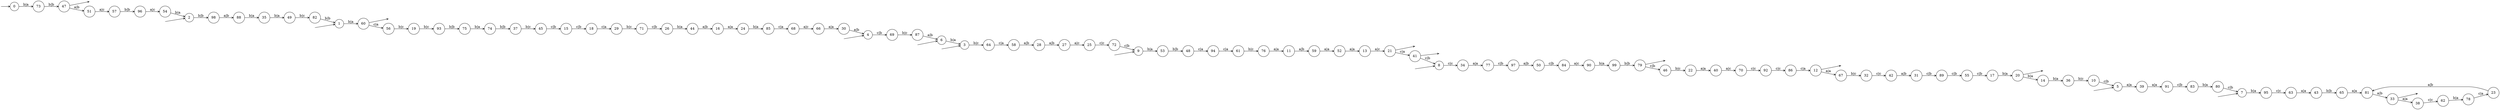 digraph
{
  vcsn_context = "lat<letterset<char_letters(abc)>, letterset<char_letters(abc)>>, b"
  rankdir = LR
  edge [arrowhead = vee, arrowsize = .6]
  {
    node [shape = point, width = 0]
    I0
    I1
    I2
    I3
    I4
    I5
    I6
    I7
    I8
    I9
    F12
    F20
    F21
    F33
    F41
    F47
    F60
    F79
  }
  {
    node [shape = circle, style = rounded, width = 0.5]
    0
    1
    2
    3
    4
    5
    6
    7
    8
    9
    10
    11
    12
    13
    14
    15
    16
    17
    18
    19
    20
    21
    22
    23
    24
    25
    26
    27
    28
    29
    30
    31
    32
    33
    34
    35
    36
    37
    38
    39
    40
    41
    42
    43
    44
    45
    46
    47
    48
    49
    50
    51
    52
    53
    54
    55
    56
    57
    58
    59
    60
    61
    62
    63
    64
    65
    66
    67
    68
    69
    70
    71
    72
    73
    74
    75
    76
    77
    78
    79
    80
    81
    82
    83
    84
    85
    86
    87
    88
    89
    90
    91
    92
    93
    94
    95
    96
    97
    98
    99
  }
  I0 -> 0
  I1 -> 1
  I2 -> 2
  I3 -> 3
  I4 -> 4
  I5 -> 5
  I6 -> 6
  I7 -> 7
  I8 -> 8
  I9 -> 9
  0 -> 73 [label = "b|a"]
  1 -> 60 [label = "b|a"]
  2 -> 98 [label = "b|b"]
  3 -> 64 [label = "b|c"]
  4 -> 69 [label = "c|b"]
  5 -> 39 [label = "a|a"]
  6 -> 3 [label = "b|a"]
  7 -> 95 [label = "b|a"]
  8 -> 34 [label = "c|c"]
  9 -> 53 [label = "b|a"]
  10 -> 5 [label = "c|b"]
  11 -> 59 [label = "a|b"]
  12 -> F12
  12 -> 67 [label = "a|a"]
  13 -> 21 [label = "a|c"]
  14 -> 36 [label = "b|a"]
  15 -> 18 [label = "c|b"]
  16 -> 24 [label = "a|a"]
  17 -> 20 [label = "b|a"]
  18 -> 29 [label = "c|a"]
  19 -> 93 [label = "b|c"]
  20 -> F20
  20 -> 14 [label = "b|a"]
  21 -> F21
  21 -> 41 [label = "c|a"]
  22 -> 40 [label = "a|a"]
  23 -> 81 [label = "a|b"]
  24 -> 85 [label = "b|a"]
  25 -> 72 [label = "c|c"]
  26 -> 44 [label = "b|a"]
  27 -> 25 [label = "a|c"]
  28 -> 27 [label = "a|b"]
  29 -> 71 [label = "b|c"]
  30 -> 4 [label = "a|b"]
  31 -> 89 [label = "c|b"]
  32 -> 42 [label = "c|c"]
  33 -> F33
  33 -> 38 [label = "a|a"]
  34 -> 77 [label = "a|a"]
  35 -> 49 [label = "b|a"]
  36 -> 10 [label = "b|c"]
  37 -> 45 [label = "b|c"]
  38 -> 62 [label = "c|c"]
  39 -> 91 [label = "a|a"]
  40 -> 70 [label = "a|c"]
  41 -> F41
  41 -> 8 [label = "c|b"]
  42 -> 31 [label = "a|b"]
  43 -> 65 [label = "b|b"]
  44 -> 16 [label = "a|b"]
  45 -> 15 [label = "c|b"]
  46 -> 22 [label = "b|c"]
  47 -> F47
  47 -> 51 [label = "a|b"]
  48 -> 94 [label = "c|a"]
  49 -> 82 [label = "b|c"]
  50 -> 84 [label = "c|b"]
  51 -> 57 [label = "a|c"]
  52 -> 13 [label = "a|a"]
  53 -> 48 [label = "b|b"]
  54 -> 2 [label = "b|a"]
  55 -> 17 [label = "c|b"]
  56 -> 19 [label = "b|c"]
  57 -> 96 [label = "b|b"]
  58 -> 28 [label = "a|b"]
  59 -> 52 [label = "a|a"]
  60 -> F60
  60 -> 56 [label = "c|a"]
  61 -> 76 [label = "b|c"]
  62 -> 78 [label = "b|a"]
  63 -> 43 [label = "a|a"]
  64 -> 58 [label = "c|a"]
  65 -> 81 [label = "a|a"]
  66 -> 30 [label = "a|a"]
  67 -> 32 [label = "b|c"]
  68 -> 66 [label = "a|c"]
  69 -> 87 [label = "b|c"]
  70 -> 92 [label = "c|c"]
  71 -> 26 [label = "c|b"]
  72 -> 9 [label = "c|b"]
  73 -> 47 [label = "b|b"]
  74 -> 37 [label = "b|b"]
  75 -> 74 [label = "b|a"]
  76 -> 11 [label = "a|a"]
  77 -> 97 [label = "c|b"]
  78 -> 23 [label = "c|a"]
  79 -> F79
  79 -> 46 [label = "c|b"]
  80 -> 7 [label = "c|b"]
  81 -> 33 [label = "a|b"]
  82 -> 1 [label = "b|b"]
  83 -> 80 [label = "b|a"]
  84 -> 90 [label = "a|c"]
  85 -> 68 [label = "c|a"]
  86 -> 12 [label = "c|a"]
  87 -> 6 [label = "a|b"]
  88 -> 35 [label = "b|a"]
  89 -> 55 [label = "c|b"]
  90 -> 99 [label = "b|a"]
  91 -> 83 [label = "c|b"]
  92 -> 86 [label = "c|c"]
  93 -> 75 [label = "b|b"]
  94 -> 61 [label = "c|a"]
  95 -> 63 [label = "c|c"]
  96 -> 54 [label = "a|c"]
  97 -> 50 [label = "a|b"]
  98 -> 88 [label = "a|b"]
  99 -> 79 [label = "b|b"]
}
